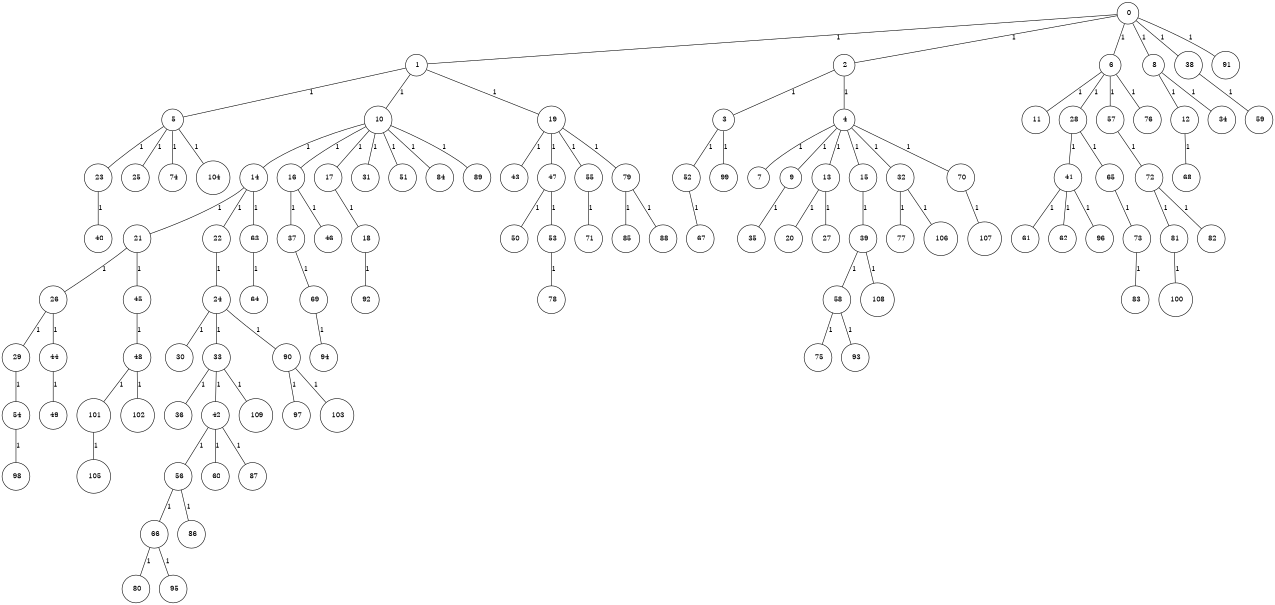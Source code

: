 graph G {
size="8.5,11;"
ratio = "expand;"
fixedsize="true;"
overlap="scale;"
node[shape=circle,width=.12,hight=.12,fontsize=12]
edge[fontsize=12]

0[label=" 0" color=black, pos="0.28606431,2.8569801!"];
1[label=" 1" color=black, pos="0.2225879,1.5957525!"];
2[label=" 2" color=black, pos="2.0964241,2.381301!"];
3[label=" 3" color=black, pos="0.5821929,1.1727104!"];
4[label=" 4" color=black, pos="0.93847868,0.091923604!"];
5[label=" 5" color=black, pos="2.2381078,1.3110439!"];
6[label=" 6" color=black, pos="1.5762352,1.3098678!"];
7[label=" 7" color=black, pos="1.5391666,2.4263926!"];
8[label=" 8" color=black, pos="0.89895704,0.76077883!"];
9[label=" 9" color=black, pos="0.25375061,1.7329281!"];
10[label=" 10" color=black, pos="1.4691666,1.490437!"];
11[label=" 11" color=black, pos="1.5373545,1.3342199!"];
12[label=" 12" color=black, pos="0.60203987,0.49009589!"];
13[label=" 13" color=black, pos="0.76094737,2.1529435!"];
14[label=" 14" color=black, pos="2.2714381,0.97988324!"];
15[label=" 15" color=black, pos="0.6822913,0.6358356!"];
16[label=" 16" color=black, pos="1.6896485,2.7027933!"];
17[label=" 17" color=black, pos="2.7531458,0.29357382!"];
18[label=" 18" color=black, pos="1.5499505,0.27367182!"];
19[label=" 19" color=black, pos="0.44715817,1.5631382!"];
20[label=" 20" color=black, pos="0.034035316,1.8893457!"];
21[label=" 21" color=black, pos="2.8543738,0.13216522!"];
22[label=" 22" color=black, pos="0.5051006,0.93641656!"];
23[label=" 23" color=black, pos="0.5183243,0.76864024!"];
24[label=" 24" color=black, pos="1.9688666,1.1513719!"];
25[label=" 25" color=black, pos="2.9071549,0.94432473!"];
26[label=" 26" color=black, pos="0.22895648,2.5444105!"];
27[label=" 27" color=black, pos="0.82588832,2.7253127!"];
28[label=" 28" color=black, pos="1.1607827,2.6549063!"];
29[label=" 29" color=black, pos="0.6569477,0.14096843!"];
30[label=" 30" color=black, pos="1.89912,2.3494402!"];
31[label=" 31" color=black, pos="2.6496372,1.6254171!"];
32[label=" 32" color=black, pos="0.58951398,0.34051613!"];
33[label=" 33" color=black, pos="0.22173467,1.9537744!"];
34[label=" 34" color=black, pos="1.5028374,2.1268058!"];
35[label=" 35" color=black, pos="0.60573348,2.1886494!"];
36[label=" 36" color=black, pos="1.466777,0.78167274!"];
37[label=" 37" color=black, pos="0.63062723,1.285773!"];
38[label=" 38" color=black, pos="2.0000262,1.9471915!"];
39[label=" 39" color=black, pos="1.7532936,0.26816706!"];
40[label=" 40" color=black, pos="1.3493976,2.8394765!"];
41[label=" 41" color=black, pos="1.893524,2.0218234!"];
42[label=" 42" color=black, pos="0.2914357,2.7250872!"];
43[label=" 43" color=black, pos="2.0007478,0.66368538!"];
44[label=" 44" color=black, pos="1.7572922,2.5912494!"];
45[label=" 45" color=black, pos="2.3679993,0.91766669!"];
46[label=" 46" color=black, pos="1.5122355,1.0176888!"];
47[label=" 47" color=black, pos="0.43746686,2.6083367!"];
48[label=" 48" color=black, pos="0.894539,0.35799675!"];
49[label=" 49" color=black, pos="1.2410641,1.1844245!"];
50[label=" 50" color=black, pos="2.5284494,0.42966898!"];
51[label=" 51" color=black, pos="2.8232482,2.9967219!"];
52[label=" 52" color=black, pos="2.5387125,0.96845987!"];
53[label=" 53" color=black, pos="2.4649936,1.2747372!"];
54[label=" 54" color=black, pos="1.7509848,0.24275828!"];
55[label=" 55" color=black, pos="0.57828181,0.97531612!"];
56[label=" 56" color=black, pos="0.29890823,1.2608839!"];
57[label=" 57" color=black, pos="1.7131331,0.072472128!"];
58[label=" 58" color=black, pos="2.35482,2.7707797!"];
59[label=" 59" color=black, pos="2.5954955,2.7586086!"];
60[label=" 60" color=black, pos="0.3554729,2.0409197!"];
61[label=" 61" color=black, pos="2.613195,0.7976957!"];
62[label=" 62" color=black, pos="0.60808297,2.5526315!"];
63[label=" 63" color=black, pos="0.89154897,0.65918559!"];
64[label=" 64" color=black, pos="0.86126048,2.7304295!"];
65[label=" 65" color=black, pos="2.3653778,2.815976!"];
66[label=" 66" color=black, pos="1.3050428,0.89826597!"];
67[label=" 67" color=black, pos="1.3542573,1.0347462!"];
68[label=" 68" color=black, pos="1.3839431,0.53019678!"];
69[label=" 69" color=black, pos="0.39132294,1.3613179!"];
70[label=" 70" color=black, pos="1.3683465,2.1857707!"];
71[label=" 71" color=black, pos="1.441897,1.4503526!"];
72[label=" 72" color=black, pos="2.7650257,1.877551!"];
73[label=" 73" color=black, pos="1.9836838,1.8506013!"];
74[label=" 74" color=black, pos="2.2802828,2.1892648!"];
75[label=" 75" color=black, pos="2.4057418,1.3442704!"];
76[label=" 76" color=black, pos="2.299677,2.786823!"];
77[label=" 77" color=black, pos="1.2023596,2.6904058!"];
78[label=" 78" color=black, pos="0.06209032,2.8306015!"];
79[label=" 79" color=black, pos="2.7211328,1.8071448!"];
80[label=" 80" color=black, pos="2.4617363,0.61656205!"];
81[label=" 81" color=black, pos="0.37822289,2.7341466!"];
82[label=" 82" color=black, pos="0.21603059,2.2930458!"];
83[label=" 83" color=black, pos="1.1474224,1.4114573!"];
84[label=" 84" color=black, pos="1.5117833,0.13809934!"];
85[label=" 85" color=black, pos="0.34642122,2.284849!"];
86[label=" 86" color=black, pos="2.7046817,2.9124989!"];
87[label=" 87" color=black, pos="0.39640463,2.9119731!"];
88[label=" 88" color=black, pos="0.40433952,1.303561!"];
89[label=" 89" color=black, pos="2.9956984,2.4410681!"];
90[label=" 90" color=black, pos="2.961119,1.8335014!"];
91[label=" 91" color=black, pos="0.37143006,0.55564089!"];
92[label=" 92" color=black, pos="1.4432391,0.59735631!"];
93[label=" 93" color=black, pos="1.5222454,1.1981718!"];
94[label=" 94" color=black, pos="2.9976558,0.65274163!"];
95[label=" 95" color=black, pos="2.8303144,0.25220135!"];
96[label=" 96" color=black, pos="1.0932498,2.0172163!"];
97[label=" 97" color=black, pos="2.5934699,1.3006772!"];
98[label=" 98" color=black, pos="0.19239831,0.66313036!"];
99[label=" 99" color=black, pos="0.37913745,1.4470417!"];
100[label=" 100" color=black, pos="1.9125115,1.6120368!"];
101[label=" 101" color=black, pos="2.9266034,2.661684!"];
102[label=" 102" color=black, pos="1.9208794,2.3183197!"];
103[label=" 103" color=black, pos="1.8791403,2.9858477!"];
104[label=" 104" color=black, pos="1.1262833,2.0613383!"];
105[label=" 105" color=black, pos="1.4613484,2.2743421!"];
106[label=" 106" color=black, pos="1.4961943,2.2175751!"];
107[label=" 107" color=black, pos="2.1562437,1.6977083!"];
108[label=" 108" color=black, pos="2.7090149,2.5035121!"];
109[label=" 109" color=black, pos="2.1199537,2.5598775!"];
0--1[label="1"]
0--2[label="1"]
0--6[label="1"]
0--8[label="1"]
0--38[label="1"]
0--91[label="1"]
1--5[label="1"]
1--10[label="1"]
1--19[label="1"]
2--3[label="1"]
2--4[label="1"]
3--52[label="1"]
3--99[label="1"]
4--7[label="1"]
4--9[label="1"]
4--13[label="1"]
4--15[label="1"]
4--32[label="1"]
4--70[label="1"]
5--23[label="1"]
5--25[label="1"]
5--74[label="1"]
5--104[label="1"]
6--11[label="1"]
6--28[label="1"]
6--57[label="1"]
6--76[label="1"]
8--12[label="1"]
8--34[label="1"]
9--35[label="1"]
10--14[label="1"]
10--16[label="1"]
10--17[label="1"]
10--31[label="1"]
10--51[label="1"]
10--84[label="1"]
10--89[label="1"]
12--68[label="1"]
13--20[label="1"]
13--27[label="1"]
14--21[label="1"]
14--22[label="1"]
14--63[label="1"]
15--39[label="1"]
16--37[label="1"]
16--46[label="1"]
17--18[label="1"]
18--92[label="1"]
19--43[label="1"]
19--47[label="1"]
19--55[label="1"]
19--79[label="1"]
21--26[label="1"]
21--45[label="1"]
22--24[label="1"]
23--40[label="1"]
24--30[label="1"]
24--33[label="1"]
24--90[label="1"]
26--29[label="1"]
26--44[label="1"]
28--41[label="1"]
28--65[label="1"]
29--54[label="1"]
32--77[label="1"]
32--106[label="1"]
33--36[label="1"]
33--42[label="1"]
33--109[label="1"]
37--69[label="1"]
38--59[label="1"]
39--58[label="1"]
39--108[label="1"]
41--61[label="1"]
41--62[label="1"]
41--96[label="1"]
42--56[label="1"]
42--60[label="1"]
42--87[label="1"]
44--49[label="1"]
45--48[label="1"]
47--50[label="1"]
47--53[label="1"]
48--101[label="1"]
48--102[label="1"]
52--67[label="1"]
53--78[label="1"]
54--98[label="1"]
55--71[label="1"]
56--66[label="1"]
56--86[label="1"]
57--72[label="1"]
58--75[label="1"]
58--93[label="1"]
63--64[label="1"]
65--73[label="1"]
66--80[label="1"]
66--95[label="1"]
69--94[label="1"]
70--107[label="1"]
72--81[label="1"]
72--82[label="1"]
73--83[label="1"]
79--85[label="1"]
79--88[label="1"]
81--100[label="1"]
90--97[label="1"]
90--103[label="1"]
101--105[label="1"]

}
